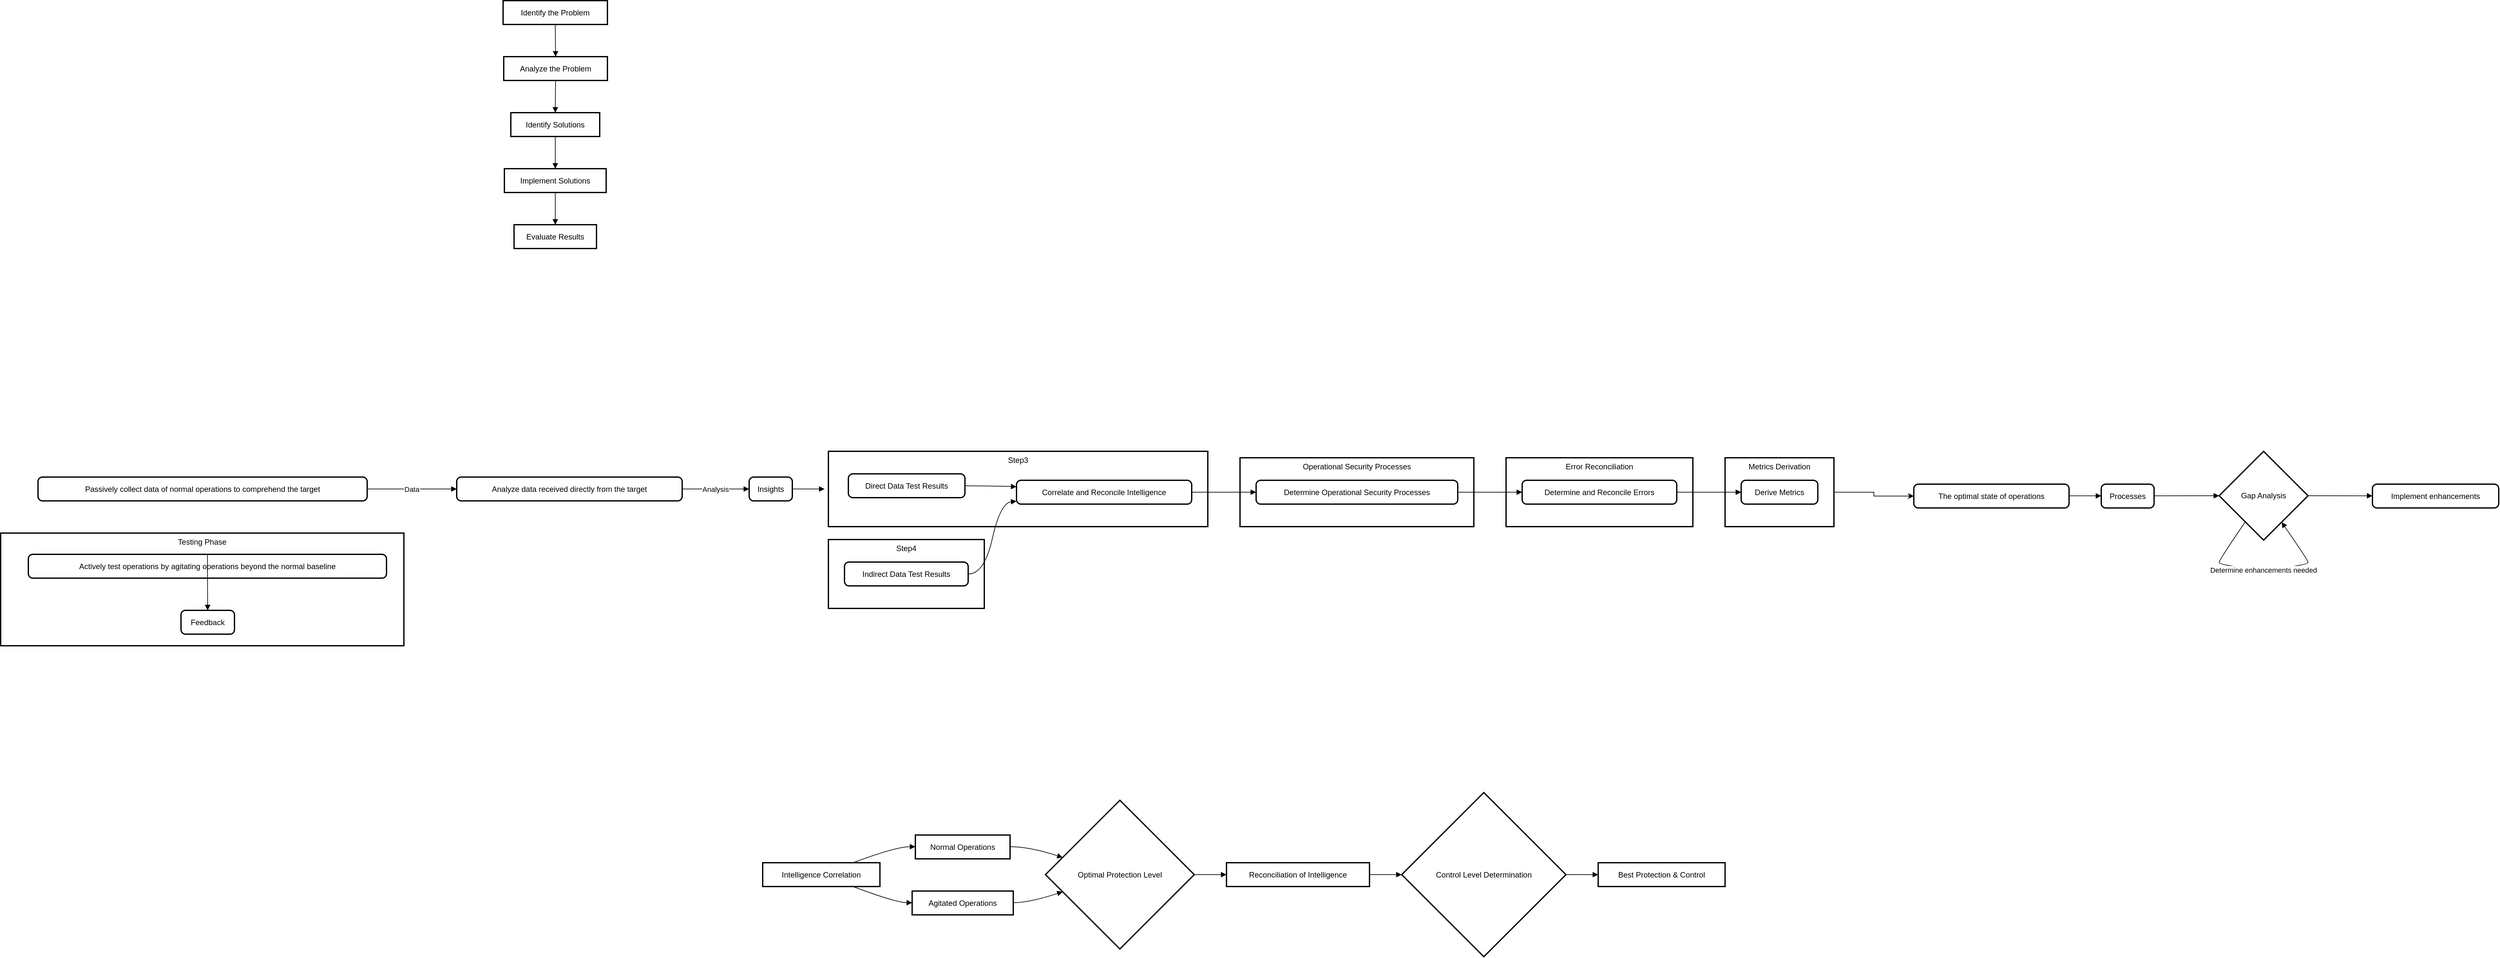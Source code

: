<mxfile version="24.7.7">
  <diagram name="Page-1" id="dhmugoJ66A4QXBkLT4YO">
    <mxGraphModel dx="2046" dy="1716" grid="1" gridSize="10" guides="1" tooltips="1" connect="1" arrows="1" fold="1" page="1" pageScale="1" pageWidth="850" pageHeight="1100" math="0" shadow="0">
      <root>
        <mxCell id="0" />
        <mxCell id="1" parent="0" />
        <mxCell id="2" value="Identify the Problem" style="whiteSpace=wrap;strokeWidth=2;" parent="1" vertex="1">
          <mxGeometry x="-10" y="-610" width="162" height="37" as="geometry" />
        </mxCell>
        <mxCell id="3" value="Analyze the Problem" style="whiteSpace=wrap;strokeWidth=2;" parent="1" vertex="1">
          <mxGeometry x="-9" y="-523" width="161" height="37" as="geometry" />
        </mxCell>
        <mxCell id="4" value="Identify Solutions" style="whiteSpace=wrap;strokeWidth=2;" parent="1" vertex="1">
          <mxGeometry x="2" y="-436" width="138" height="37" as="geometry" />
        </mxCell>
        <mxCell id="5" value="Implement Solutions" style="whiteSpace=wrap;strokeWidth=2;" parent="1" vertex="1">
          <mxGeometry x="-8" y="-349" width="158" height="37" as="geometry" />
        </mxCell>
        <mxCell id="6" value="Evaluate Results" style="whiteSpace=wrap;strokeWidth=2;" parent="1" vertex="1">
          <mxGeometry x="7" y="-262" width="128" height="37" as="geometry" />
        </mxCell>
        <mxCell id="7" value="" style="curved=1;startArrow=none;endArrow=block;exitX=0.5;exitY=1;entryX=0.5;entryY=0;" parent="1" source="2" target="3" edge="1">
          <mxGeometry relative="1" as="geometry">
            <Array as="points" />
          </mxGeometry>
        </mxCell>
        <mxCell id="8" value="" style="curved=1;startArrow=none;endArrow=block;exitX=0.5;exitY=1;entryX=0.5;entryY=0;" parent="1" source="3" target="4" edge="1">
          <mxGeometry relative="1" as="geometry">
            <Array as="points" />
          </mxGeometry>
        </mxCell>
        <mxCell id="9" value="" style="curved=1;startArrow=none;endArrow=block;exitX=0.5;exitY=1;entryX=0.5;entryY=0;" parent="1" source="4" target="5" edge="1">
          <mxGeometry relative="1" as="geometry">
            <Array as="points" />
          </mxGeometry>
        </mxCell>
        <mxCell id="10" value="" style="curved=1;startArrow=none;endArrow=block;exitX=0.5;exitY=1;entryX=0.5;entryY=0;" parent="1" source="5" target="6" edge="1">
          <mxGeometry relative="1" as="geometry">
            <Array as="points" />
          </mxGeometry>
        </mxCell>
        <mxCell id="rs1pViAMojHoj6-sDMxf-22" value="Passively collect data of normal operations to comprehend the target" style="rounded=1;absoluteArcSize=1;arcSize=14;whiteSpace=wrap;strokeWidth=2;" vertex="1" parent="1">
          <mxGeometry x="-732" y="130" width="511" height="37" as="geometry" />
        </mxCell>
        <mxCell id="rs1pViAMojHoj6-sDMxf-23" value="Analyze data received directly from the target" style="rounded=1;absoluteArcSize=1;arcSize=14;whiteSpace=wrap;strokeWidth=2;" vertex="1" parent="1">
          <mxGeometry x="-82" y="130" width="350" height="37" as="geometry" />
        </mxCell>
        <mxCell id="rs1pViAMojHoj6-sDMxf-24" value="Insights" style="rounded=1;absoluteArcSize=1;arcSize=14;whiteSpace=wrap;strokeWidth=2;" vertex="1" parent="1">
          <mxGeometry x="372" y="130" width="67" height="37" as="geometry" />
        </mxCell>
        <mxCell id="rs1pViAMojHoj6-sDMxf-25" value="Final assessment" style="rounded=1;absoluteArcSize=1;arcSize=14;whiteSpace=wrap;strokeWidth=2;" vertex="1" parent="1">
          <mxGeometry x="1299" y="100" width="130" height="37" as="geometry" />
        </mxCell>
        <mxCell id="rs1pViAMojHoj6-sDMxf-26" value="Testing Phase" style="whiteSpace=wrap;strokeWidth=2;verticalAlign=top;" vertex="1" parent="1">
          <mxGeometry x="-790" y="217" width="626" height="175" as="geometry" />
        </mxCell>
        <mxCell id="rs1pViAMojHoj6-sDMxf-27" value="Actively test operations by agitating operations beyond the normal baseline" style="rounded=1;absoluteArcSize=1;arcSize=14;whiteSpace=wrap;strokeWidth=2;" vertex="1" parent="rs1pViAMojHoj6-sDMxf-26">
          <mxGeometry x="43" y="33" width="556" height="37" as="geometry" />
        </mxCell>
        <mxCell id="rs1pViAMojHoj6-sDMxf-28" value="Feedback" style="rounded=1;absoluteArcSize=1;arcSize=14;whiteSpace=wrap;strokeWidth=2;" vertex="1" parent="rs1pViAMojHoj6-sDMxf-26">
          <mxGeometry x="280" y="120" width="83" height="37" as="geometry" />
        </mxCell>
        <mxCell id="rs1pViAMojHoj6-sDMxf-29" value="" style="curved=1;startArrow=none;endArrow=block;exitX=0.5;exitY=-1.35;entryX=0.49;entryY=-2.35;rounded=0;" edge="1" parent="rs1pViAMojHoj6-sDMxf-26" source="rs1pViAMojHoj6-sDMxf-27" target="rs1pViAMojHoj6-sDMxf-28">
          <mxGeometry relative="1" as="geometry">
            <Array as="points" />
          </mxGeometry>
        </mxCell>
        <mxCell id="rs1pViAMojHoj6-sDMxf-30" value="Data" style="curved=1;startArrow=none;endArrow=block;exitX=1;exitY=0.5;entryX=0;entryY=0.5;rounded=0;" edge="1" parent="1" source="rs1pViAMojHoj6-sDMxf-22" target="rs1pViAMojHoj6-sDMxf-23">
          <mxGeometry relative="1" as="geometry">
            <Array as="points" />
          </mxGeometry>
        </mxCell>
        <mxCell id="rs1pViAMojHoj6-sDMxf-31" value="Analysis" style="curved=1;startArrow=none;endArrow=block;exitX=1;exitY=0.5;entryX=0;entryY=0.5;rounded=0;" edge="1" parent="1" source="rs1pViAMojHoj6-sDMxf-23" target="rs1pViAMojHoj6-sDMxf-24">
          <mxGeometry relative="1" as="geometry">
            <Array as="points" />
          </mxGeometry>
        </mxCell>
        <mxCell id="rs1pViAMojHoj6-sDMxf-32" value="" style="curved=1;startArrow=none;endArrow=block;exitX=1;exitY=0.5;entryX=0;entryY=0.5;rounded=0;" edge="1" parent="1" source="rs1pViAMojHoj6-sDMxf-24">
          <mxGeometry relative="1" as="geometry">
            <Array as="points" />
            <mxPoint x="489" y="148.5" as="targetPoint" />
          </mxGeometry>
        </mxCell>
        <mxCell id="rs1pViAMojHoj6-sDMxf-123" style="edgeStyle=orthogonalEdgeStyle;rounded=0;orthogonalLoop=1;jettySize=auto;html=1;" edge="1" parent="1" source="rs1pViAMojHoj6-sDMxf-54" target="rs1pViAMojHoj6-sDMxf-99">
          <mxGeometry relative="1" as="geometry" />
        </mxCell>
        <mxCell id="rs1pViAMojHoj6-sDMxf-54" value="Metrics Derivation" style="whiteSpace=wrap;strokeWidth=2;verticalAlign=top;" vertex="1" parent="1">
          <mxGeometry x="1887" y="100" width="169" height="107" as="geometry" />
        </mxCell>
        <mxCell id="rs1pViAMojHoj6-sDMxf-55" value="Derive Metrics" style="rounded=1;absoluteArcSize=1;arcSize=14;whiteSpace=wrap;strokeWidth=2;" vertex="1" parent="1">
          <mxGeometry x="1912" y="135" width="119" height="37" as="geometry" />
        </mxCell>
        <mxCell id="rs1pViAMojHoj6-sDMxf-56" value="Error Reconciliation" style="whiteSpace=wrap;strokeWidth=2;verticalAlign=top;" vertex="1" parent="1">
          <mxGeometry x="1547" y="100" width="290" height="107" as="geometry" />
        </mxCell>
        <mxCell id="rs1pViAMojHoj6-sDMxf-57" value="Determine and Reconcile Errors" style="rounded=1;absoluteArcSize=1;arcSize=14;whiteSpace=wrap;strokeWidth=2;" vertex="1" parent="1">
          <mxGeometry x="1572" y="135" width="240" height="37" as="geometry" />
        </mxCell>
        <mxCell id="rs1pViAMojHoj6-sDMxf-58" value="Operational Security Processes" style="whiteSpace=wrap;strokeWidth=2;verticalAlign=top;" vertex="1" parent="1">
          <mxGeometry x="1134" y="100" width="363" height="107" as="geometry" />
        </mxCell>
        <mxCell id="rs1pViAMojHoj6-sDMxf-59" value="Determine Operational Security Processes" style="rounded=1;absoluteArcSize=1;arcSize=14;whiteSpace=wrap;strokeWidth=2;" vertex="1" parent="1">
          <mxGeometry x="1159" y="135" width="313" height="37" as="geometry" />
        </mxCell>
        <mxCell id="rs1pViAMojHoj6-sDMxf-60" value="Step4" style="whiteSpace=wrap;strokeWidth=2;verticalAlign=top;" vertex="1" parent="1">
          <mxGeometry x="495" y="227" width="242" height="107" as="geometry" />
        </mxCell>
        <mxCell id="rs1pViAMojHoj6-sDMxf-61" value="Indirect Data Test Results" style="rounded=1;absoluteArcSize=1;arcSize=14;whiteSpace=wrap;strokeWidth=2;" vertex="1" parent="1">
          <mxGeometry x="520" y="262" width="192" height="37" as="geometry" />
        </mxCell>
        <mxCell id="rs1pViAMojHoj6-sDMxf-62" value="Step3" style="whiteSpace=wrap;strokeWidth=2;verticalAlign=top;" vertex="1" parent="1">
          <mxGeometry x="495" y="90" width="589" height="117" as="geometry" />
        </mxCell>
        <mxCell id="rs1pViAMojHoj6-sDMxf-63" value="Correlate and Reconcile Intelligence" style="rounded=1;absoluteArcSize=1;arcSize=14;whiteSpace=wrap;strokeWidth=2;" vertex="1" parent="1">
          <mxGeometry x="787" y="135" width="272" height="37" as="geometry" />
        </mxCell>
        <mxCell id="rs1pViAMojHoj6-sDMxf-64" value="Direct Data Test Results" style="rounded=1;absoluteArcSize=1;arcSize=14;whiteSpace=wrap;strokeWidth=2;" vertex="1" parent="1">
          <mxGeometry x="526" y="125" width="181" height="37" as="geometry" />
        </mxCell>
        <mxCell id="rs1pViAMojHoj6-sDMxf-65" value="" style="curved=1;startArrow=none;endArrow=block;exitX=1;exitY=0.5;entryX=0;entryY=0.27;rounded=0;" edge="1" parent="1" source="rs1pViAMojHoj6-sDMxf-64" target="rs1pViAMojHoj6-sDMxf-63">
          <mxGeometry relative="1" as="geometry">
            <Array as="points">
              <mxPoint x="762" y="144" />
            </Array>
          </mxGeometry>
        </mxCell>
        <mxCell id="rs1pViAMojHoj6-sDMxf-66" value="" style="curved=1;startArrow=none;endArrow=block;exitX=1;exitY=0.5;entryX=0;entryY=0.88;rounded=0;" edge="1" parent="1" source="rs1pViAMojHoj6-sDMxf-61" target="rs1pViAMojHoj6-sDMxf-63">
          <mxGeometry relative="1" as="geometry">
            <Array as="points">
              <mxPoint x="737" y="281" />
              <mxPoint x="762" y="170" />
            </Array>
          </mxGeometry>
        </mxCell>
        <mxCell id="rs1pViAMojHoj6-sDMxf-67" value="" style="curved=1;startArrow=none;endArrow=block;exitX=1;exitY=0.5;entryX=0;entryY=0.5;rounded=0;" edge="1" parent="1" source="rs1pViAMojHoj6-sDMxf-63" target="rs1pViAMojHoj6-sDMxf-59">
          <mxGeometry relative="1" as="geometry">
            <Array as="points" />
          </mxGeometry>
        </mxCell>
        <mxCell id="rs1pViAMojHoj6-sDMxf-68" value="" style="curved=1;startArrow=none;endArrow=block;exitX=1;exitY=0.5;entryX=0;entryY=0.5;rounded=0;" edge="1" parent="1" source="rs1pViAMojHoj6-sDMxf-59" target="rs1pViAMojHoj6-sDMxf-57">
          <mxGeometry relative="1" as="geometry">
            <Array as="points" />
          </mxGeometry>
        </mxCell>
        <mxCell id="rs1pViAMojHoj6-sDMxf-69" value="" style="curved=1;startArrow=none;endArrow=block;exitX=1;exitY=0.5;entryX=0;entryY=0.5;rounded=0;" edge="1" parent="1" source="rs1pViAMojHoj6-sDMxf-57" target="rs1pViAMojHoj6-sDMxf-55">
          <mxGeometry relative="1" as="geometry">
            <Array as="points" />
          </mxGeometry>
        </mxCell>
        <mxCell id="rs1pViAMojHoj6-sDMxf-70" value="Intelligence Correlation" style="whiteSpace=wrap;strokeWidth=2;" vertex="1" parent="1">
          <mxGeometry x="393" y="729" width="182" height="37" as="geometry" />
        </mxCell>
        <mxCell id="rs1pViAMojHoj6-sDMxf-71" value="Normal Operations" style="whiteSpace=wrap;strokeWidth=2;" vertex="1" parent="1">
          <mxGeometry x="630" y="686" width="147" height="37" as="geometry" />
        </mxCell>
        <mxCell id="rs1pViAMojHoj6-sDMxf-72" value="Agitated Operations" style="whiteSpace=wrap;strokeWidth=2;" vertex="1" parent="1">
          <mxGeometry x="625" y="773" width="157" height="37" as="geometry" />
        </mxCell>
        <mxCell id="rs1pViAMojHoj6-sDMxf-73" value="Optimal Protection Level" style="rhombus;strokeWidth=2;whiteSpace=wrap;" vertex="1" parent="1">
          <mxGeometry x="832" y="632" width="231" height="231" as="geometry" />
        </mxCell>
        <mxCell id="rs1pViAMojHoj6-sDMxf-74" value="Reconciliation of Intelligence" style="whiteSpace=wrap;strokeWidth=2;" vertex="1" parent="1">
          <mxGeometry x="1113" y="729" width="222" height="37" as="geometry" />
        </mxCell>
        <mxCell id="rs1pViAMojHoj6-sDMxf-75" value="Control Level Determination" style="rhombus;strokeWidth=2;whiteSpace=wrap;" vertex="1" parent="1">
          <mxGeometry x="1385" y="620" width="255" height="255" as="geometry" />
        </mxCell>
        <mxCell id="rs1pViAMojHoj6-sDMxf-76" value="Best Protection &amp; Control" style="whiteSpace=wrap;strokeWidth=2;" vertex="1" parent="1">
          <mxGeometry x="1690" y="729" width="197" height="37" as="geometry" />
        </mxCell>
        <mxCell id="rs1pViAMojHoj6-sDMxf-77" value="" style="curved=1;startArrow=none;endArrow=block;exitX=0.77;exitY=0;entryX=0;entryY=0.49;rounded=0;" edge="1" parent="1" source="rs1pViAMojHoj6-sDMxf-70" target="rs1pViAMojHoj6-sDMxf-71">
          <mxGeometry relative="1" as="geometry">
            <Array as="points">
              <mxPoint x="600" y="704" />
            </Array>
          </mxGeometry>
        </mxCell>
        <mxCell id="rs1pViAMojHoj6-sDMxf-78" value="" style="curved=1;startArrow=none;endArrow=block;exitX=0.77;exitY=1;entryX=0;entryY=0.49;rounded=0;" edge="1" parent="1" source="rs1pViAMojHoj6-sDMxf-70" target="rs1pViAMojHoj6-sDMxf-72">
          <mxGeometry relative="1" as="geometry">
            <Array as="points">
              <mxPoint x="600" y="791" />
            </Array>
          </mxGeometry>
        </mxCell>
        <mxCell id="rs1pViAMojHoj6-sDMxf-79" value="" style="curved=1;startArrow=none;endArrow=block;exitX=1;exitY=0.49;entryX=0;entryY=0.35;rounded=0;" edge="1" parent="1" source="rs1pViAMojHoj6-sDMxf-71" target="rs1pViAMojHoj6-sDMxf-73">
          <mxGeometry relative="1" as="geometry">
            <Array as="points">
              <mxPoint x="807" y="704" />
            </Array>
          </mxGeometry>
        </mxCell>
        <mxCell id="rs1pViAMojHoj6-sDMxf-80" value="" style="curved=1;startArrow=none;endArrow=block;exitX=1;exitY=0.49;entryX=0;entryY=0.65;rounded=0;" edge="1" parent="1" source="rs1pViAMojHoj6-sDMxf-72" target="rs1pViAMojHoj6-sDMxf-73">
          <mxGeometry relative="1" as="geometry">
            <Array as="points">
              <mxPoint x="807" y="791" />
            </Array>
          </mxGeometry>
        </mxCell>
        <mxCell id="rs1pViAMojHoj6-sDMxf-81" value="" style="curved=1;startArrow=none;endArrow=block;exitX=1;exitY=0.5;entryX=0;entryY=0.5;rounded=0;" edge="1" parent="1" source="rs1pViAMojHoj6-sDMxf-73" target="rs1pViAMojHoj6-sDMxf-74">
          <mxGeometry relative="1" as="geometry">
            <Array as="points" />
          </mxGeometry>
        </mxCell>
        <mxCell id="rs1pViAMojHoj6-sDMxf-82" value="" style="curved=1;startArrow=none;endArrow=block;exitX=1;exitY=0.5;entryX=0;entryY=0.5;rounded=0;" edge="1" parent="1" source="rs1pViAMojHoj6-sDMxf-74" target="rs1pViAMojHoj6-sDMxf-75">
          <mxGeometry relative="1" as="geometry">
            <Array as="points" />
          </mxGeometry>
        </mxCell>
        <mxCell id="rs1pViAMojHoj6-sDMxf-83" value="" style="curved=1;startArrow=none;endArrow=block;exitX=1;exitY=0.5;entryX=0;entryY=0.5;rounded=0;" edge="1" parent="1" source="rs1pViAMojHoj6-sDMxf-75" target="rs1pViAMojHoj6-sDMxf-76">
          <mxGeometry relative="1" as="geometry">
            <Array as="points" />
          </mxGeometry>
        </mxCell>
        <mxCell id="rs1pViAMojHoj6-sDMxf-98" value="Processes" style="rounded=1;absoluteArcSize=1;arcSize=14;whiteSpace=wrap;strokeWidth=2;" vertex="1" parent="1">
          <mxGeometry x="2471" y="141" width="82" height="37" as="geometry" />
        </mxCell>
        <mxCell id="rs1pViAMojHoj6-sDMxf-99" value="The optimal state of operations" style="rounded=1;absoluteArcSize=1;arcSize=14;whiteSpace=wrap;strokeWidth=2;" vertex="1" parent="1">
          <mxGeometry x="2180" y="141" width="241" height="37" as="geometry" />
        </mxCell>
        <mxCell id="rs1pViAMojHoj6-sDMxf-100" value="Gap Analysis" style="rhombus;strokeWidth=2;whiteSpace=wrap;" vertex="1" parent="1">
          <mxGeometry x="2654" y="90" width="138" height="138" as="geometry" />
        </mxCell>
        <mxCell id="rs1pViAMojHoj6-sDMxf-101" value="Implement enhancements" style="rounded=1;absoluteArcSize=1;arcSize=14;whiteSpace=wrap;strokeWidth=2;" vertex="1" parent="1">
          <mxGeometry x="2892" y="141" width="196" height="37" as="geometry" />
        </mxCell>
        <mxCell id="rs1pViAMojHoj6-sDMxf-102" value="" style="curved=1;startArrow=none;endArrow=block;exitX=1;exitY=0.49;entryX=0;entryY=0.49;rounded=0;" edge="1" parent="1" source="rs1pViAMojHoj6-sDMxf-99" target="rs1pViAMojHoj6-sDMxf-98">
          <mxGeometry relative="1" as="geometry">
            <Array as="points" />
          </mxGeometry>
        </mxCell>
        <mxCell id="rs1pViAMojHoj6-sDMxf-103" value="" style="curved=1;startArrow=none;endArrow=block;exitX=1;exitY=0.49;entryX=0;entryY=0.5;rounded=0;" edge="1" parent="1" source="rs1pViAMojHoj6-sDMxf-98" target="rs1pViAMojHoj6-sDMxf-100">
          <mxGeometry relative="1" as="geometry">
            <Array as="points" />
          </mxGeometry>
        </mxCell>
        <mxCell id="rs1pViAMojHoj6-sDMxf-104" value="Determine enhancements needed" style="curved=1;startArrow=none;endArrow=block;exitX=0.15;exitY=1;entryX=0.84;entryY=1;rounded=0;" edge="1" parent="1" source="rs1pViAMojHoj6-sDMxf-100" target="rs1pViAMojHoj6-sDMxf-100">
          <mxGeometry relative="1" as="geometry">
            <Array as="points">
              <mxPoint x="2654" y="259" />
              <mxPoint x="2654" y="266" />
              <mxPoint x="2723" y="274" />
              <mxPoint x="2792" y="266" />
              <mxPoint x="2792" y="259" />
            </Array>
          </mxGeometry>
        </mxCell>
        <mxCell id="rs1pViAMojHoj6-sDMxf-105" value="" style="curved=1;startArrow=none;endArrow=block;exitX=1;exitY=0.5;entryX=0;entryY=0.49;rounded=0;" edge="1" parent="1" source="rs1pViAMojHoj6-sDMxf-100" target="rs1pViAMojHoj6-sDMxf-101">
          <mxGeometry relative="1" as="geometry">
            <Array as="points" />
          </mxGeometry>
        </mxCell>
      </root>
    </mxGraphModel>
  </diagram>
</mxfile>
